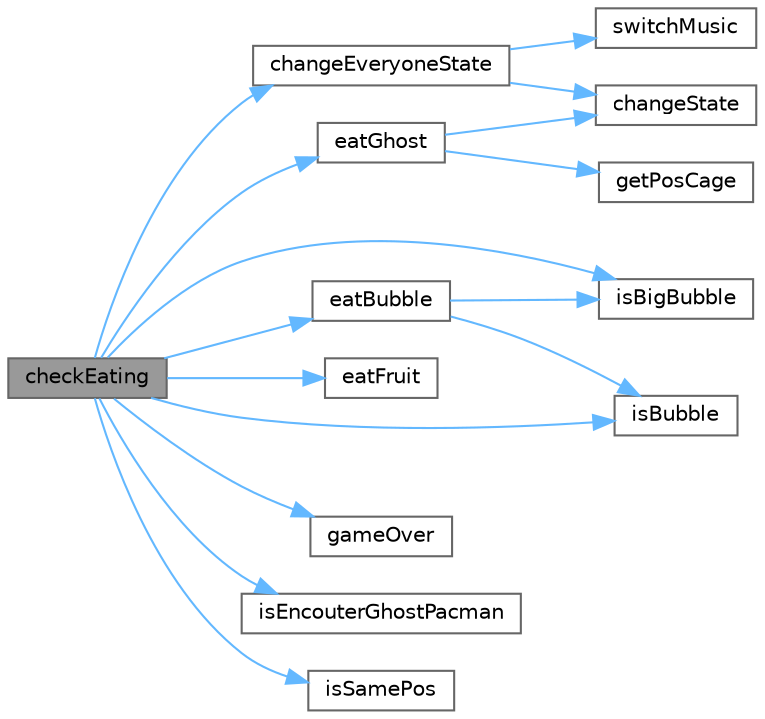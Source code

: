 digraph "checkEating"
{
 // LATEX_PDF_SIZE
  bgcolor="transparent";
  edge [fontname=Helvetica,fontsize=10,labelfontname=Helvetica,labelfontsize=10];
  node [fontname=Helvetica,fontsize=10,shape=box,height=0.2,width=0.4];
  rankdir="LR";
  Node1 [label="checkEating",height=0.2,width=0.4,color="gray40", fillcolor="grey60", style="filled", fontcolor="black",tooltip=" "];
  Node1 -> Node2 [color="steelblue1",style="solid"];
  Node2 [label="changeEveryoneState",height=0.2,width=0.4,color="grey40", fillcolor="white", style="filled",URL="$game__logic_8cpp.html#af1157fd7609874c49b005fd0991474c7",tooltip=" "];
  Node2 -> Node3 [color="steelblue1",style="solid"];
  Node3 [label="changeState",height=0.2,width=0.4,color="grey40", fillcolor="white", style="filled",URL="$game__logic_8cpp.html#a13238abc3267ae97a10f897d400b92d4",tooltip="Change the state of a character."];
  Node2 -> Node4 [color="steelblue1",style="solid"];
  Node4 [label="switchMusic",height=0.2,width=0.4,color="grey40", fillcolor="white", style="filled",URL="$draw_8cpp.html#a70a6031add87a5c5a556ff3515910852",tooltip="switchMusic is a function that switches the music between the default and mad music."];
  Node1 -> Node5 [color="steelblue1",style="solid"];
  Node5 [label="eatBubble",height=0.2,width=0.4,color="grey40", fillcolor="white", style="filled",URL="$game__logic_8cpp.html#ab3fa415ab92b04d7811fe24101110088",tooltip=" "];
  Node5 -> Node6 [color="steelblue1",style="solid"];
  Node6 [label="isBigBubble",height=0.2,width=0.4,color="grey40", fillcolor="white", style="filled",URL="$assertives_8cpp.html#aaf8a93032d34586dfdef1c682d01dcfe",tooltip=" "];
  Node5 -> Node7 [color="steelblue1",style="solid"];
  Node7 [label="isBubble",height=0.2,width=0.4,color="grey40", fillcolor="white", style="filled",URL="$assertives_8cpp.html#ac64fe106af1c9210606e29abdea0da41",tooltip=" "];
  Node1 -> Node8 [color="steelblue1",style="solid"];
  Node8 [label="eatFruit",height=0.2,width=0.4,color="grey40", fillcolor="white", style="filled",URL="$game__logic_8cpp.html#a1677b972feefa4cd20dd7f3c6a494ef3",tooltip=" "];
  Node1 -> Node9 [color="steelblue1",style="solid"];
  Node9 [label="eatGhost",height=0.2,width=0.4,color="grey40", fillcolor="white", style="filled",URL="$game__logic_8cpp.html#a00f559aef9c6d67bbc4f79dee7e43027",tooltip="This function is used to make pacman eat the ghost and update the score accordingly."];
  Node9 -> Node3 [color="steelblue1",style="solid"];
  Node9 -> Node10 [color="steelblue1",style="solid"];
  Node10 [label="getPosCage",height=0.2,width=0.4,color="grey40", fillcolor="white", style="filled",URL="$general_8cpp.html#a04e932e5accda172d1f2536bda6c8513",tooltip=" "];
  Node1 -> Node11 [color="steelblue1",style="solid"];
  Node11 [label="gameOver",height=0.2,width=0.4,color="grey40", fillcolor="white", style="filled",URL="$general_8cpp.html#a5911410731b0e459ee58c84e5ac8d7dd",tooltip=" "];
  Node1 -> Node6 [color="steelblue1",style="solid"];
  Node1 -> Node7 [color="steelblue1",style="solid"];
  Node1 -> Node12 [color="steelblue1",style="solid"];
  Node12 [label="isEncouterGhostPacman",height=0.2,width=0.4,color="grey40", fillcolor="white", style="filled",URL="$assertives_8cpp.html#a6597cb88146fea8e0069ae50170f7699",tooltip="A function that checks if the pacman and a ghost have encountered each other."];
  Node1 -> Node13 [color="steelblue1",style="solid"];
  Node13 [label="isSamePos",height=0.2,width=0.4,color="grey40", fillcolor="white", style="filled",URL="$assertives_8cpp.html#ac7440ed3b9c179bfbc326f1ae864f871",tooltip="A function that checks if two characters have the same position."];
}

